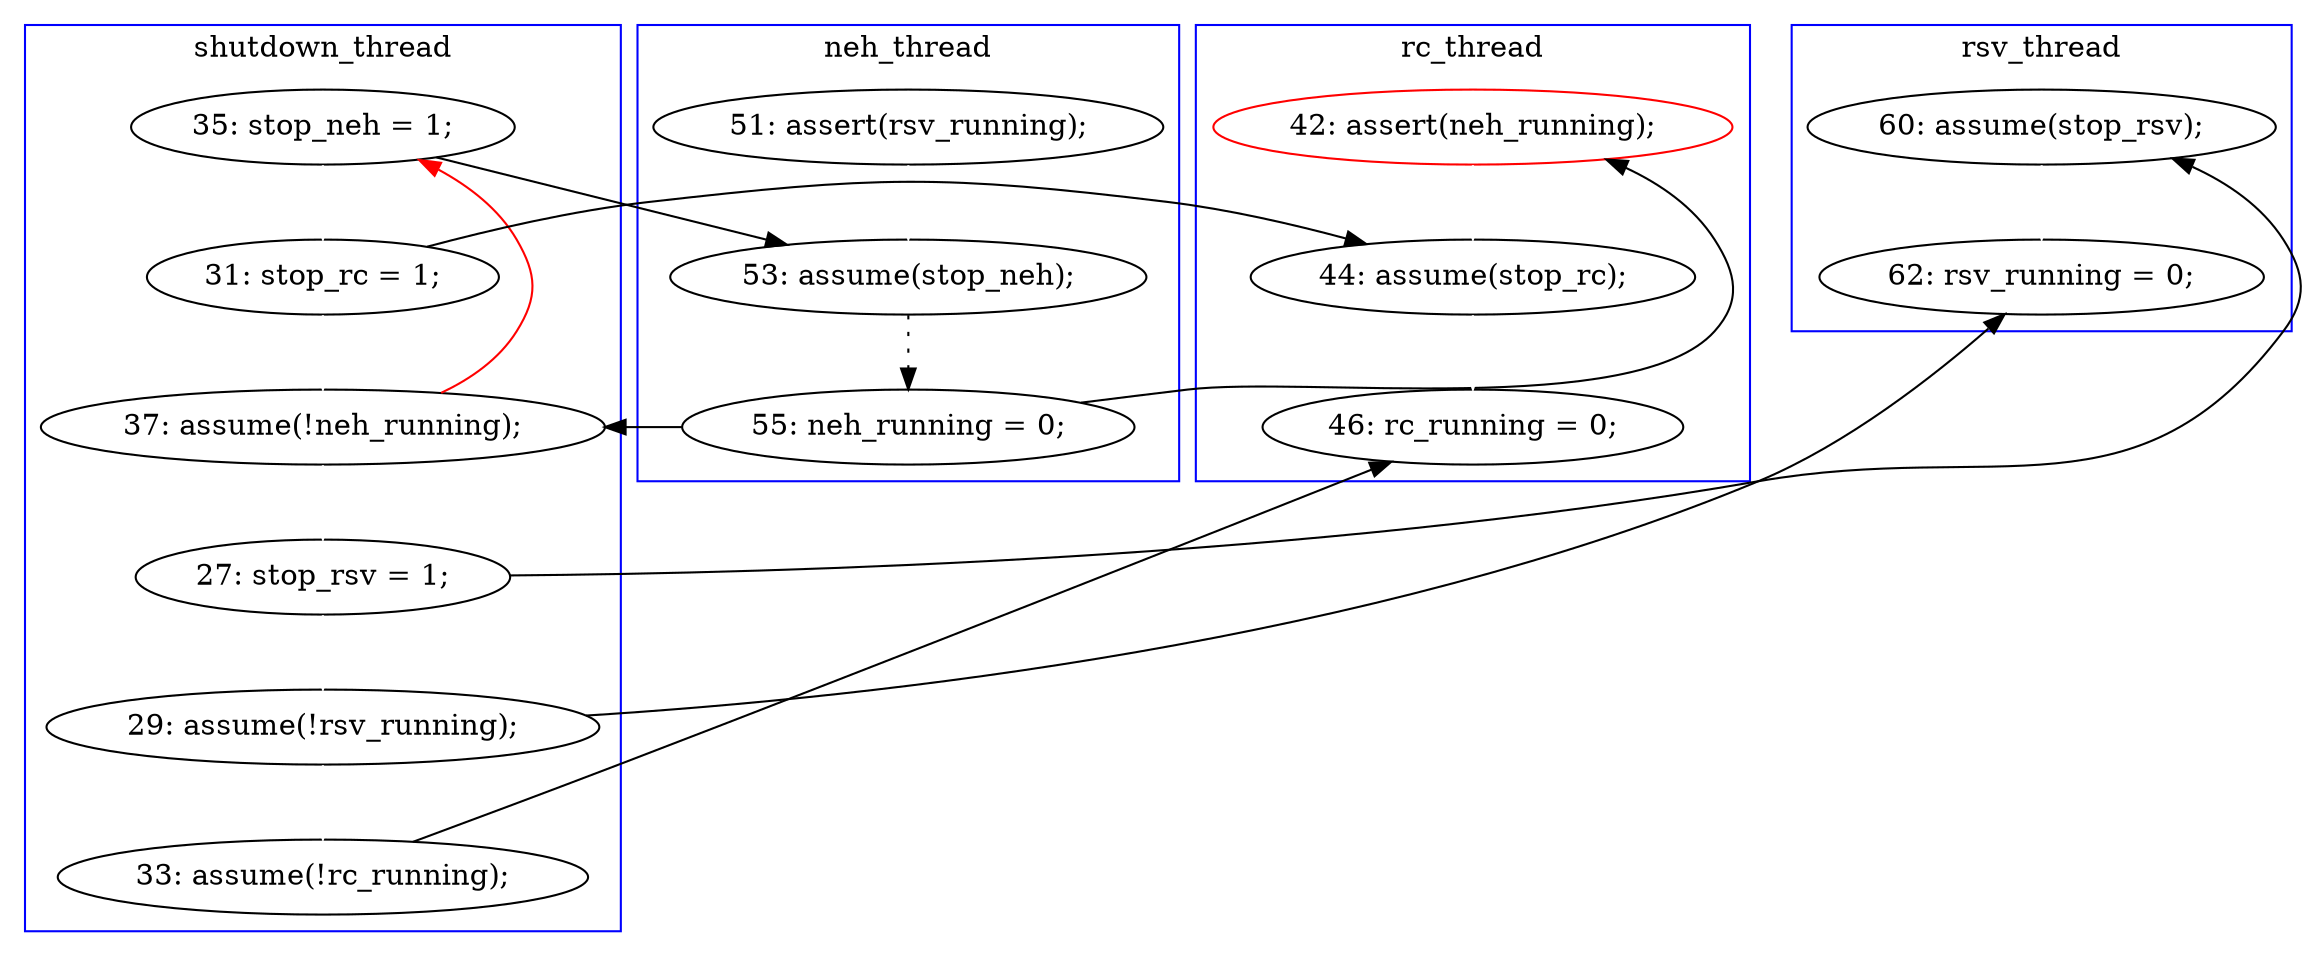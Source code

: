 digraph Counterexample {
	10 -> 18 [color = black, style = solid, constraint = false]
	18 -> 21 [color = black, style = dotted]
	17 -> 18 [color = white, style = solid]
	24 -> 29 [color = black, style = solid, constraint = false]
	27 -> 33 [color = black, style = solid, constraint = false]
	24 -> 26 [color = white, style = solid]
	29 -> 32 [color = white, style = solid]
	23 -> 10 [color = red, style = solid, constraint = false]
	21 -> 23 [color = black, style = solid, constraint = false]
	23 -> 24 [color = white, style = solid]
	11 -> 31 [color = black, style = solid, constraint = false]
	26 -> 32 [color = black, style = solid, constraint = false]
	31 -> 33 [color = white, style = solid]
	25 -> 31 [color = white, style = solid]
	11 -> 23 [color = white, style = solid]
	26 -> 27 [color = white, style = solid]
	21 -> 25 [color = black, style = solid, constraint = false]
	10 -> 11 [color = white, style = solid]
	subgraph cluster4 {
		label = rsv_thread
		color = blue
		29  [label = "60: assume(stop_rsv);"]
		32  [label = "62: rsv_running = 0;"]
	}
	subgraph cluster1 {
		label = shutdown_thread
		color = blue
		11  [label = "31: stop_rc = 1;"]
		10  [label = "35: stop_neh = 1;"]
		26  [label = "29: assume(!rsv_running);"]
		23  [label = "37: assume(!neh_running);"]
		24  [label = "27: stop_rsv = 1;"]
		27  [label = "33: assume(!rc_running);"]
	}
	subgraph cluster3 {
		label = neh_thread
		color = blue
		21  [label = "55: neh_running = 0;"]
		18  [label = "53: assume(stop_neh);"]
		17  [label = "51: assert(rsv_running);"]
	}
	subgraph cluster2 {
		label = rc_thread
		color = blue
		33  [label = "46: rc_running = 0;"]
		31  [label = "44: assume(stop_rc);"]
		25  [label = "42: assert(neh_running);", color = red]
	}
}